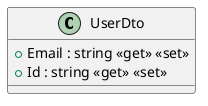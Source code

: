 @startuml
class UserDto {
    + Email : string <<get>> <<set>>
    + Id : string <<get>> <<set>>
}
@enduml

